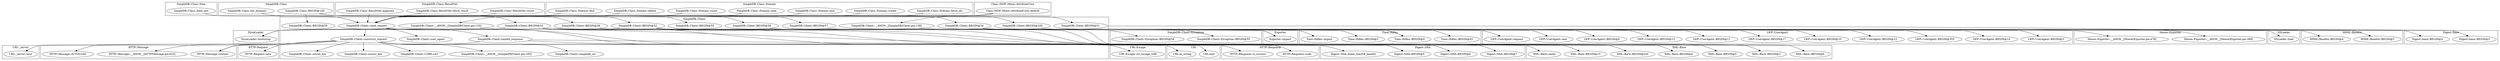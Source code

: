 digraph {
graph [overlap=false]
subgraph cluster_DynaLoader {
	label="DynaLoader";
	"DynaLoader::bootstrap";
}
subgraph cluster_Moose_Exporter {
	label="Moose::Exporter";
	"Moose::Exporter::__ANON__[Moose/Exporter.pm:389]";
	"Moose::Exporter::__ANON__[Moose/Exporter.pm:478]";
}
subgraph cluster_XML_Bare {
	label="XML::Bare";
	"XML::Bare::BEGIN@5";
	"XML::Bare::BEGIN@3";
	"XML::Bare::BEGIN@6";
	"XML::Bare::xmlin";
	"XML::Bare::BEGIN@15";
	"XML::Bare::BEGIN@524";
	"XML::Bare::BEGIN@4";
}
subgraph cluster_SimpleDB_Class_Item {
	label="SimpleDB::Class::Item";
	"SimpleDB::Class::Item::put";
}
subgraph cluster_XSLoader {
	label="XSLoader";
	"XSLoader::load";
}
subgraph cluster_URI_Escape {
	label="URI::Escape";
	"URI::Escape::uri_escape_utf8";
}
subgraph cluster_LWP_UserAgent {
	label="LWP::UserAgent";
	"LWP::UserAgent::BEGIN@3";
	"LWP::UserAgent::BEGIN@14";
	"LWP::UserAgent::BEGIN@353";
	"LWP::UserAgent::BEGIN@12";
	"LWP::UserAgent::BEGIN@10";
	"LWP::UserAgent::BEGIN@17";
	"LWP::UserAgent::BEGIN@11";
	"LWP::UserAgent::BEGIN@15";
	"LWP::UserAgent::request";
	"LWP::UserAgent::new";
	"LWP::UserAgent::BEGIN@4";
}
subgraph cluster_SimpleDB_Client_Exception {
	label="SimpleDB::Client::Exception";
	"SimpleDB::Client::Exception::BEGIN@55";
	"SimpleDB::Client::Exception::BEGIN@54";
}
subgraph cluster_URI__server {
	label="URI::_server";
	"URI::_server::host";
}
subgraph cluster_HTTP_Response {
	label="HTTP::Response";
	"HTTP::Response::code";
	"HTTP::Response::is_success";
}
subgraph cluster_SimpleDB_Class {
	label="SimpleDB::Class";
	"SimpleDB::Class::list_domains";
	"SimpleDB::Class::BEGIN@140";
}
subgraph cluster_SimpleDB_Client {
	label="SimpleDB::Client";
	"SimpleDB::Client::BEGIN@58";
	"SimpleDB::Client::BEGIN@53";
	"SimpleDB::Client::construct_request";
	"SimpleDB::Client::BEGIN@56";
	"SimpleDB::Client::BEGIN@55";
	"SimpleDB::Client::BEGIN@57";
	"SimpleDB::Client::send_request";
	"SimpleDB::Client::secret_key";
	"SimpleDB::Client::user_agent";
	"SimpleDB::Client::access_key";
	"SimpleDB::Client::CORE:sort";
	"SimpleDB::Client::__ANON__[SimpleDB/Client.pm:125]";
	"SimpleDB::Client::BEGIN@54";
	"SimpleDB::Client::__ANON__[SimpleDB/Client.pm:138]";
	"SimpleDB::Client::BEGIN@51";
	"SimpleDB::Client::BEGIN@52";
	"SimpleDB::Client::BEGIN@339";
	"SimpleDB::Client::BEGIN@59";
	"SimpleDB::Client::__ANON__[SimpleDB/Client.pm:165]";
	"SimpleDB::Client::simpledb_uri";
	"SimpleDB::Client::handle_response";
}
subgraph cluster_SimpleDB_Class_ResultSet {
	label="SimpleDB::Class::ResultSet";
	"SimpleDB::Class::ResultSet::count";
	"SimpleDB::Class::ResultSet::fetch_result";
	"SimpleDB::Class::ResultSet::paginate";
}
subgraph cluster_SimpleDB_Class_Domain {
	label="SimpleDB::Class::Domain";
	"SimpleDB::Class::Domain::fetch_ids";
	"SimpleDB::Class::Domain::create";
	"SimpleDB::Class::Domain::min";
	"SimpleDB::Class::Domain::max";
	"SimpleDB::Class::Domain::count";
	"SimpleDB::Class::Domain::delete";
	"SimpleDB::Class::Domain::find";
}
subgraph cluster_HTTP_Message {
	label="HTTP::Message";
	"HTTP::Message::content";
	"HTTP::Message::__ANON__[HTTP/Message.pm:622]";
	"HTTP::Message::AUTOLOAD";
}
subgraph cluster_HTTP_Request {
	label="HTTP::Request";
	"HTTP::Request::new";
}
subgraph cluster_URI {
	label="URI";
	"URI::new";
	"URI::as_string";
}
subgraph cluster_Exporter {
	label="Exporter";
	"Exporter::import";
}
subgraph cluster_MIME_Base64 {
	label="MIME::Base64";
	"MIME::Base64::BEGIN@3";
	"MIME::Base64::BEGIN@4";
}
subgraph cluster_Digest_SHA {
	label="Digest::SHA";
	"Digest::SHA::BEGIN@5";
	"Digest::SHA::BEGIN@6";
	"Digest::SHA::BEGIN@7";
	"Digest::SHA::hmac_sha256_base64";
}
subgraph cluster_Digest_base {
	label="Digest::base";
	"Digest::base::BEGIN@3";
	"Digest::base::BEGIN@4";
}
subgraph cluster_Class_MOP_Mixin_AttributeCore {
	label="Class::MOP::Mixin::AttributeCore";
	"Class::MOP::Mixin::AttributeCore::default";
}
subgraph cluster_Time_HiRes {
	label="Time::HiRes";
	"Time::HiRes::BEGIN@42";
	"Time::HiRes::BEGIN@4";
	"Time::HiRes::BEGIN@3";
	"Time::HiRes::import";
}
"SimpleDB::Class::BEGIN@140" -> "SimpleDB::Client::BEGIN@58";
"SimpleDB::Client::BEGIN@52" -> "MIME::Base64::BEGIN@3";
"SimpleDB::Client::BEGIN@56" -> "Time::HiRes::BEGIN@4";
"SimpleDB::Client::send_request" -> "SimpleDB::Client::user_agent";
"SimpleDB::Client::construct_request" -> "SimpleDB::Client::access_key";
"SimpleDB::Client::BEGIN@53" -> "Exporter::import";
"SimpleDB::Client::BEGIN@57" -> "Exporter::import";
"SimpleDB::Client::BEGIN@52" -> "Exporter::import";
"SimpleDB::Client::BEGIN@339" -> "Moose::Exporter::__ANON__[Moose/Exporter.pm:478]";
"SimpleDB::Client::BEGIN@54" -> "LWP::UserAgent::BEGIN@4";
"SimpleDB::Client::BEGIN@56" -> "DynaLoader::bootstrap";
"SimpleDB::Client::BEGIN@53" -> "DynaLoader::bootstrap";
"SimpleDB::Client::BEGIN@52" -> "DynaLoader::bootstrap";
"SimpleDB::Client::BEGIN@53" -> "XML::Bare::BEGIN@4";
"SimpleDB::Client::BEGIN@54" -> "LWP::UserAgent::BEGIN@12";
"SimpleDB::Client::BEGIN@58" -> "SimpleDB::Client::Exception::BEGIN@54";
"SimpleDB::Client::BEGIN@54" -> "LWP::UserAgent::BEGIN@17";
"SimpleDB::Class::BEGIN@140" -> "SimpleDB::Client::BEGIN@56";
"SimpleDB::Class::ResultSet::count" -> "SimpleDB::Client::send_request";
"SimpleDB::Class::Domain::min" -> "SimpleDB::Client::send_request";
"SimpleDB::Class::Domain::create" -> "SimpleDB::Client::send_request";
"SimpleDB::Class::Domain::count" -> "SimpleDB::Client::send_request";
"SimpleDB::Class::Item::put" -> "SimpleDB::Client::send_request";
"SimpleDB::Class::list_domains" -> "SimpleDB::Client::send_request";
"SimpleDB::Class::Domain::delete" -> "SimpleDB::Client::send_request";
"SimpleDB::Class::Domain::find" -> "SimpleDB::Client::send_request";
"SimpleDB::Class::Domain::fetch_ids" -> "SimpleDB::Client::send_request";
"SimpleDB::Class::ResultSet::fetch_result" -> "SimpleDB::Client::send_request";
"SimpleDB::Class::Domain::max" -> "SimpleDB::Client::send_request";
"SimpleDB::Class::ResultSet::paginate" -> "SimpleDB::Client::send_request";
"SimpleDB::Client::construct_request" -> "HTTP::Message::__ANON__[HTTP/Message.pm:622]";
"SimpleDB::Client::construct_request" -> "SimpleDB::Client::CORE:sort";
"SimpleDB::Client::BEGIN@54" -> "LWP::UserAgent::BEGIN@10";
"SimpleDB::Client::BEGIN@53" -> "XML::Bare::BEGIN@524";
"SimpleDB::Class::BEGIN@140" -> "SimpleDB::Client::BEGIN@51";
"SimpleDB::Client::send_request" -> "LWP::UserAgent::request";
"SimpleDB::Client::handle_response" -> "XML::Bare::xmlin";
"SimpleDB::Client::BEGIN@52" -> "Digest::base::BEGIN@4";
"SimpleDB::Client::construct_request" -> "URI::as_string";
"SimpleDB::Client::construct_request" -> "SimpleDB::Client::secret_key";
"SimpleDB::Client::construct_request" -> "SimpleDB::Client::simpledb_uri";
"SimpleDB::Client::BEGIN@52" -> "Digest::SHA::BEGIN@6";
"SimpleDB::Client::construct_request" -> "HTTP::Message::AUTOLOAD";
"SimpleDB::Client::BEGIN@56" -> "Time::HiRes::BEGIN@42";
"SimpleDB::Client::BEGIN@52" -> "XSLoader::load";
"SimpleDB::Client::BEGIN@54" -> "LWP::UserAgent::BEGIN@14";
"SimpleDB::Client::__ANON__[SimpleDB/Client.pm:125]" -> "URI::new";
"SimpleDB::Client::construct_request" -> "URI::_server::host";
"Class::MOP::Mixin::AttributeCore::default" -> "SimpleDB::Client::__ANON__[SimpleDB/Client.pm:138]";
"SimpleDB::Client::construct_request" -> "Digest::SHA::hmac_sha256_base64";
"SimpleDB::Client::handle_response" -> "HTTP::Response::is_success";
"SimpleDB::Class::BEGIN@140" -> "SimpleDB::Client::BEGIN@53";
"SimpleDB::Class::BEGIN@140" -> "SimpleDB::Client::BEGIN@55";
"SimpleDB::Client::construct_request" -> "URI::Escape::uri_escape_utf8";
"SimpleDB::Client::__ANON__[SimpleDB/Client.pm:138]" -> "LWP::UserAgent::new";
"SimpleDB::Client::BEGIN@53" -> "XML::Bare::BEGIN@5";
"SimpleDB::Client::BEGIN@54" -> "LWP::UserAgent::BEGIN@3";
"Class::MOP::Mixin::AttributeCore::default" -> "SimpleDB::Client::__ANON__[SimpleDB/Client.pm:125]";
"SimpleDB::Client::BEGIN@52" -> "MIME::Base64::BEGIN@4";
"SimpleDB::Client::BEGIN@53" -> "XML::Bare::BEGIN@3";
"SimpleDB::Client::send_request" -> "SimpleDB::Client::handle_response";
"SimpleDB::Client::BEGIN@56" -> "Time::HiRes::import";
"SimpleDB::Class::BEGIN@140" -> "SimpleDB::Client::BEGIN@57";
"SimpleDB::Client::construct_request" -> "HTTP::Message::content";
"SimpleDB::Client::handle_response" -> "HTTP::Message::content";
"SimpleDB::Client::BEGIN@52" -> "Digest::base::BEGIN@3";
"SimpleDB::Client::send_request" -> "HTTP::Response::code";
"SimpleDB::Class::BEGIN@140" -> "SimpleDB::Client::BEGIN@339";
"SimpleDB::Client::BEGIN@51" -> "Moose::Exporter::__ANON__[Moose/Exporter.pm:389]";
"SimpleDB::Client::BEGIN@58" -> "SimpleDB::Client::Exception::BEGIN@55";
"SimpleDB::Client::construct_request" -> "HTTP::Request::new";
"SimpleDB::Client::BEGIN@54" -> "LWP::UserAgent::BEGIN@11";
"SimpleDB::Client::BEGIN@54" -> "LWP::UserAgent::BEGIN@353";
"SimpleDB::Class::BEGIN@140" -> "SimpleDB::Client::BEGIN@54";
"SimpleDB::Client::BEGIN@53" -> "XML::Bare::BEGIN@6";
"SimpleDB::Class::BEGIN@140" -> "SimpleDB::Client::BEGIN@52";
"SimpleDB::Client::BEGIN@54" -> "LWP::UserAgent::BEGIN@15";
"SimpleDB::Client::BEGIN@52" -> "Digest::SHA::BEGIN@7";
"SimpleDB::Class::BEGIN@140" -> "SimpleDB::Client::BEGIN@59";
"SimpleDB::Client::construct_request" -> "SimpleDB::Client::__ANON__[SimpleDB/Client.pm:165]";
"SimpleDB::Client::BEGIN@52" -> "Digest::SHA::BEGIN@5";
"SimpleDB::Client::send_request" -> "SimpleDB::Client::construct_request";
"SimpleDB::Client::BEGIN@56" -> "Time::HiRes::BEGIN@3";
"SimpleDB::Client::BEGIN@53" -> "XML::Bare::BEGIN@15";
}
